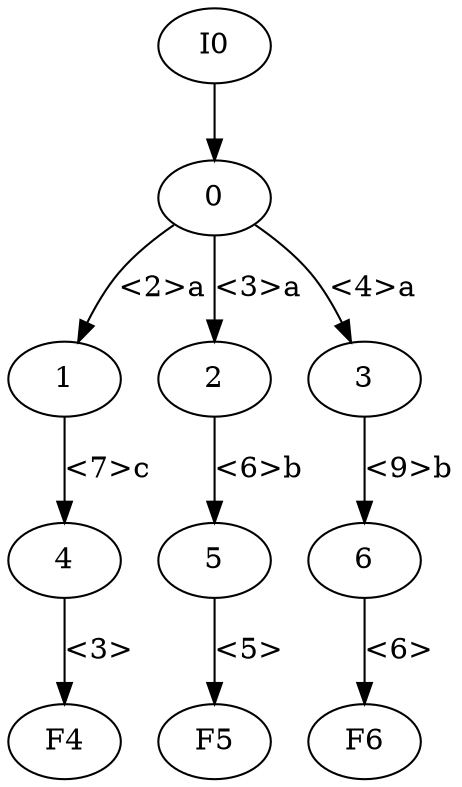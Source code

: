 digraph
{
  vcsn_context = "lal_char(abc)_q"

  I0 -> 0
  0 -> 1 [label = "<2>a"]
  0 -> 2 [label = "<3>a"]
  0 -> 3 [label = "<4>a"]
  1 -> 4 [label = "<7>c"]
  2 -> 5 [label = "<6>b"]
  3 -> 6 [label = "<9>b"]
  4 -> F4 [label = "<3>"]
  5 -> F5 [label = "<5>"]
  6 -> F6 [label = "<6>"]
}